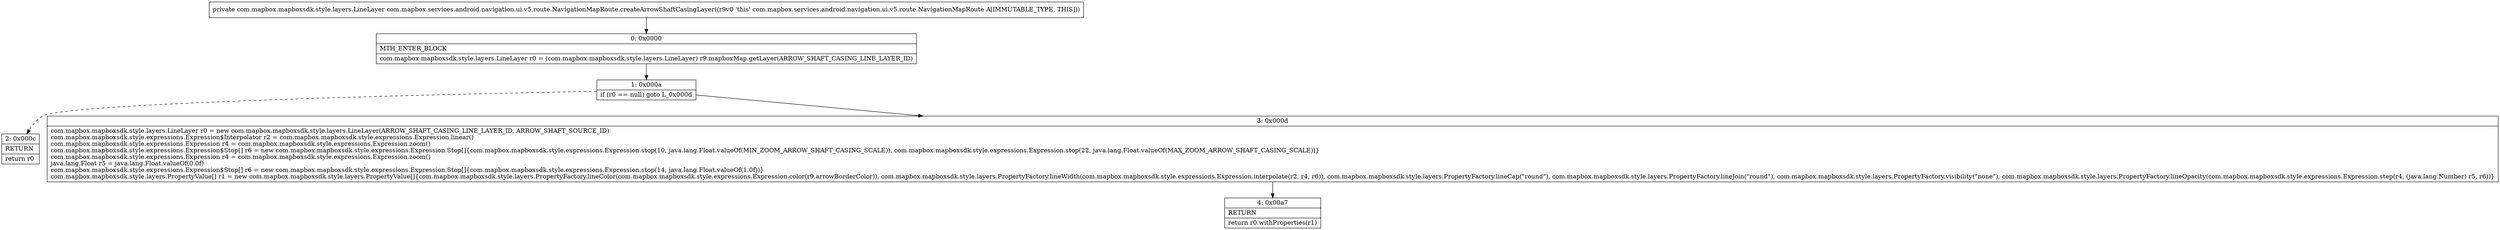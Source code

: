digraph "CFG forcom.mapbox.services.android.navigation.ui.v5.route.NavigationMapRoute.createArrowShaftCasingLayer()Lcom\/mapbox\/mapboxsdk\/style\/layers\/LineLayer;" {
Node_0 [shape=record,label="{0\:\ 0x0000|MTH_ENTER_BLOCK\l|com.mapbox.mapboxsdk.style.layers.LineLayer r0 = (com.mapbox.mapboxsdk.style.layers.LineLayer) r9.mapboxMap.getLayer(ARROW_SHAFT_CASING_LINE_LAYER_ID)\l}"];
Node_1 [shape=record,label="{1\:\ 0x000a|if (r0 == null) goto L_0x000d\l}"];
Node_2 [shape=record,label="{2\:\ 0x000c|RETURN\l|return r0\l}"];
Node_3 [shape=record,label="{3\:\ 0x000d|com.mapbox.mapboxsdk.style.layers.LineLayer r0 = new com.mapbox.mapboxsdk.style.layers.LineLayer(ARROW_SHAFT_CASING_LINE_LAYER_ID, ARROW_SHAFT_SOURCE_ID)\lcom.mapbox.mapboxsdk.style.expressions.Expression$Interpolator r2 = com.mapbox.mapboxsdk.style.expressions.Expression.linear()\lcom.mapbox.mapboxsdk.style.expressions.Expression r4 = com.mapbox.mapboxsdk.style.expressions.Expression.zoom()\lcom.mapbox.mapboxsdk.style.expressions.Expression$Stop[] r6 = new com.mapbox.mapboxsdk.style.expressions.Expression.Stop[]\{com.mapbox.mapboxsdk.style.expressions.Expression.stop(10, java.lang.Float.valueOf(MIN_ZOOM_ARROW_SHAFT_CASING_SCALE)), com.mapbox.mapboxsdk.style.expressions.Expression.stop(22, java.lang.Float.valueOf(MAX_ZOOM_ARROW_SHAFT_CASING_SCALE))\}\lcom.mapbox.mapboxsdk.style.expressions.Expression r4 = com.mapbox.mapboxsdk.style.expressions.Expression.zoom()\ljava.lang.Float r5 = java.lang.Float.valueOf(0.0f)\lcom.mapbox.mapboxsdk.style.expressions.Expression$Stop[] r6 = new com.mapbox.mapboxsdk.style.expressions.Expression.Stop[]\{com.mapbox.mapboxsdk.style.expressions.Expression.stop(14, java.lang.Float.valueOf(1.0f))\}\lcom.mapbox.mapboxsdk.style.layers.PropertyValue[] r1 = new com.mapbox.mapboxsdk.style.layers.PropertyValue[]\{com.mapbox.mapboxsdk.style.layers.PropertyFactory.lineColor(com.mapbox.mapboxsdk.style.expressions.Expression.color(r9.arrowBorderColor)), com.mapbox.mapboxsdk.style.layers.PropertyFactory.lineWidth(com.mapbox.mapboxsdk.style.expressions.Expression.interpolate(r2, r4, r6)), com.mapbox.mapboxsdk.style.layers.PropertyFactory.lineCap(\"round\"), com.mapbox.mapboxsdk.style.layers.PropertyFactory.lineJoin(\"round\"), com.mapbox.mapboxsdk.style.layers.PropertyFactory.visibility(\"none\"), com.mapbox.mapboxsdk.style.layers.PropertyFactory.lineOpacity(com.mapbox.mapboxsdk.style.expressions.Expression.step(r4, (java.lang.Number) r5, r6))\}\l}"];
Node_4 [shape=record,label="{4\:\ 0x00a7|RETURN\l|return r0.withProperties(r1)\l}"];
MethodNode[shape=record,label="{private com.mapbox.mapboxsdk.style.layers.LineLayer com.mapbox.services.android.navigation.ui.v5.route.NavigationMapRoute.createArrowShaftCasingLayer((r9v0 'this' com.mapbox.services.android.navigation.ui.v5.route.NavigationMapRoute A[IMMUTABLE_TYPE, THIS])) }"];
MethodNode -> Node_0;
Node_0 -> Node_1;
Node_1 -> Node_2[style=dashed];
Node_1 -> Node_3;
Node_3 -> Node_4;
}

